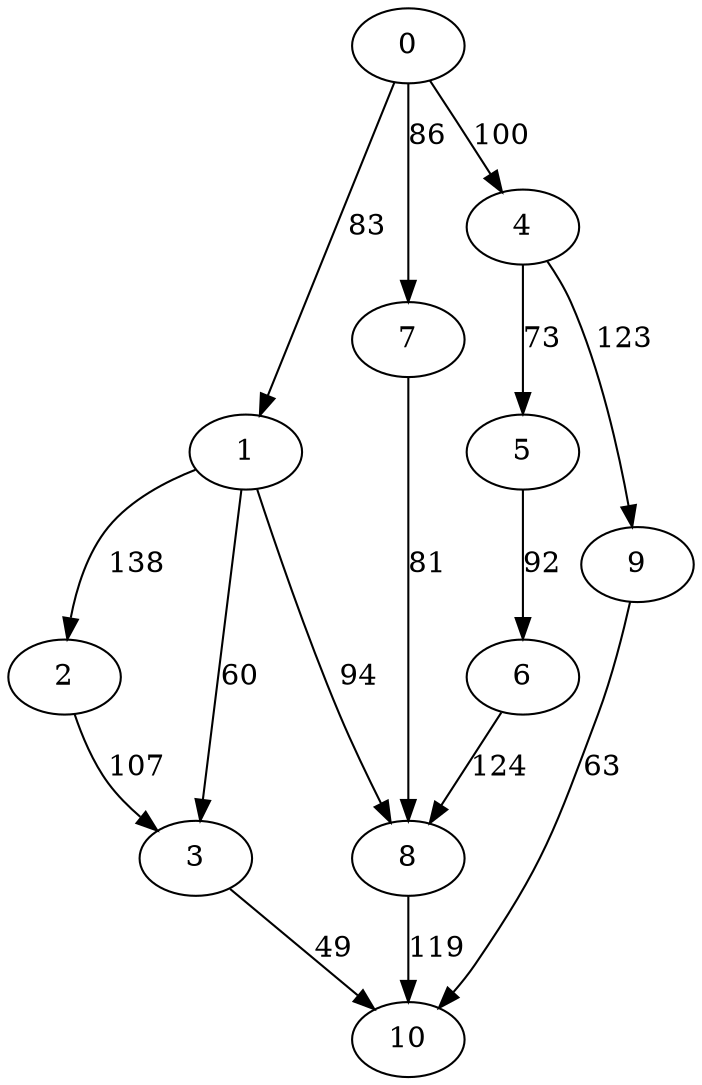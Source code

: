 digraph t10p2r7_14 {
0 -> 1 [ label = 83 ];
0 -> 4 [ label = 100 ];
0 -> 7 [ label = 86 ];
1 -> 2 [ label = 138 ];
1 -> 3 [ label = 60 ];
1 -> 8 [ label = 94 ];
2 -> 3 [ label = 107 ];
3 -> 10 [ label = 49 ];
4 -> 5 [ label = 73 ];
4 -> 9 [ label = 123 ];
5 -> 6 [ label = 92 ];
6 -> 8 [ label = 124 ];
7 -> 8 [ label = 81 ];
8 -> 10 [ label = 119 ];
9 -> 10 [ label = 63 ];
 }

